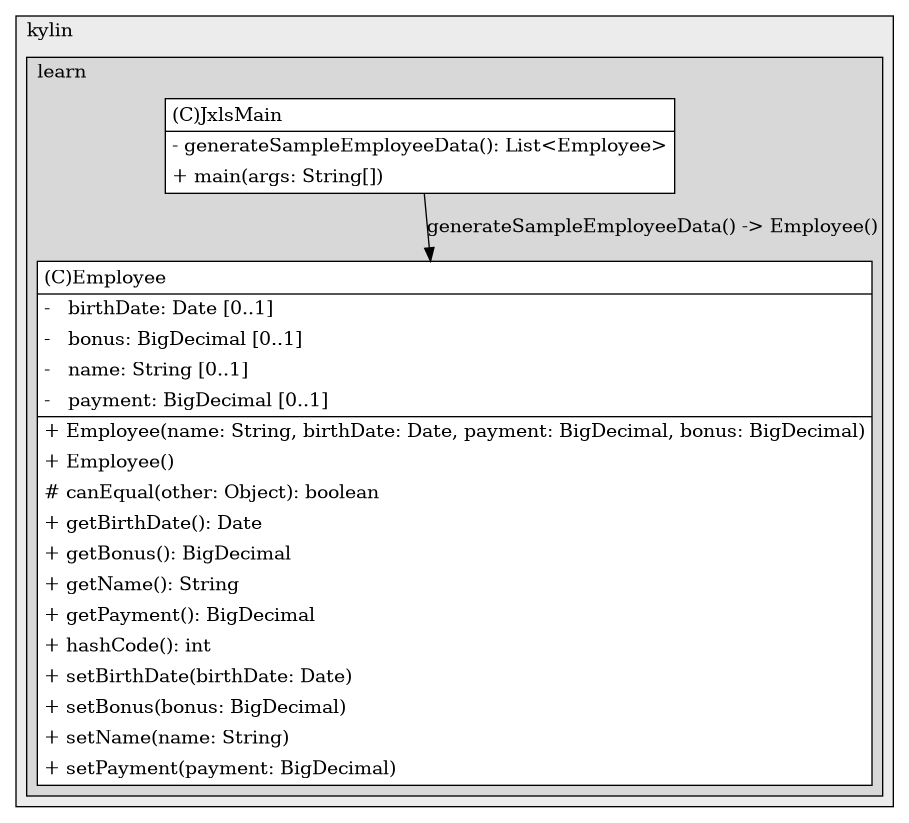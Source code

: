 @startuml

/' diagram meta data start
config=StructureConfiguration;
{
  "projectClassification": {
    "searchMode": "OpenProject", // OpenProject, AllProjects
    "includedProjects": "",
    "pathEndKeywords": "*.impl",
    "isClientPath": "",
    "isClientName": "",
    "isTestPath": "",
    "isTestName": "",
    "isMappingPath": "",
    "isMappingName": "",
    "isDataAccessPath": "",
    "isDataAccessName": "",
    "isDataStructurePath": "",
    "isDataStructureName": "",
    "isInterfaceStructuresPath": "",
    "isInterfaceStructuresName": "",
    "isEntryPointPath": "",
    "isEntryPointName": "",
    "treatFinalFieldsAsMandatory": false
  },
  "graphRestriction": {
    "classPackageExcludeFilter": " com.kylin.learn.domain",
    "classPackageIncludeFilter": "",
    "classNameExcludeFilter": "",
    "classNameIncludeFilter": "",
    "methodNameExcludeFilter": "",
    "methodNameIncludeFilter": "",
    "removeByInheritance": "", // inheritance/annotation based filtering is done in a second step
    "removeByAnnotation": "",
    "removeByClassPackage": "", // cleanup the graph after inheritance/annotation based filtering is done
    "removeByClassName": "",
    "cutMappings": false,
    "cutEnum": true,
    "cutTests": false,
    "cutClient": false,
    "cutDataAccess": false,
    "cutInterfaceStructures": false,
    "cutDataStructures": false,
    "cutGetterAndSetter": false,
    "cutConstructors": false
  },
  "graphTraversal": {
    "forwardDepth": 3,
    "backwardDepth": 3,
    "classPackageExcludeFilter": "",
    "classPackageIncludeFilter": "",
    "classNameExcludeFilter": "",
    "classNameIncludeFilter": "",
    "methodNameExcludeFilter": "",
    "methodNameIncludeFilter": "",
    "hideMappings": false,
    "hideDataStructures": false,
    "hidePrivateMethods": true,
    "hideInterfaceCalls": true, // indirection: implementation -> interface (is hidden) -> implementation
    "onlyShowApplicationEntryPoints": false, // root node is included
    "useMethodCallsForStructureDiagram": "ForwardOnly" // ForwardOnly, BothDirections, No
  },
  "details": {
    "aggregation": "GroupByClass", // ByClass, GroupByClass, None
    "showClassGenericTypes": true,
    "showMethods": true,
    "showMethodParameterNames": true,
    "showMethodParameterTypes": true,
    "showMethodReturnType": true,
    "showPackageLevels": 2,
    "showDetailedClassStructure": true
  },
  "rootClass": "com.kylin.learn.jxls.JxlsMain",
  "extensionCallbackMethod": "" // qualified.class.name#methodName - signature: public static String method(String)
}
diagram meta data end '/



digraph g {
    rankdir="TB"
    splines=polyline
    

'nodes 
subgraph cluster_102528611 { 
   	label=kylin
	labeljust=l
	fillcolor="#ececec"
	style=filled
   
   subgraph cluster_367715591 { 
   	label=learn
	labeljust=l
	fillcolor="#d8d8d8"
	style=filled
   
   Employee1346356506[
	label=<<TABLE BORDER="1" CELLBORDER="0" CELLPADDING="4" CELLSPACING="0">
<TR><TD ALIGN="LEFT" >(C)Employee</TD></TR>
<HR/>
<TR><TD ALIGN="LEFT" >-   birthDate: Date [0..1]</TD></TR>
<TR><TD ALIGN="LEFT" >-   bonus: BigDecimal [0..1]</TD></TR>
<TR><TD ALIGN="LEFT" >-   name: String [0..1]</TD></TR>
<TR><TD ALIGN="LEFT" >-   payment: BigDecimal [0..1]</TD></TR>
<HR/>
<TR><TD ALIGN="LEFT" >+ Employee(name: String, birthDate: Date, payment: BigDecimal, bonus: BigDecimal)</TD></TR>
<TR><TD ALIGN="LEFT" >+ Employee()</TD></TR>
<TR><TD ALIGN="LEFT" ># canEqual(other: Object): boolean</TD></TR>
<TR><TD ALIGN="LEFT" >+ getBirthDate(): Date</TD></TR>
<TR><TD ALIGN="LEFT" >+ getBonus(): BigDecimal</TD></TR>
<TR><TD ALIGN="LEFT" >+ getName(): String</TD></TR>
<TR><TD ALIGN="LEFT" >+ getPayment(): BigDecimal</TD></TR>
<TR><TD ALIGN="LEFT" >+ hashCode(): int</TD></TR>
<TR><TD ALIGN="LEFT" >+ setBirthDate(birthDate: Date)</TD></TR>
<TR><TD ALIGN="LEFT" >+ setBonus(bonus: BigDecimal)</TD></TR>
<TR><TD ALIGN="LEFT" >+ setName(name: String)</TD></TR>
<TR><TD ALIGN="LEFT" >+ setPayment(payment: BigDecimal)</TD></TR>
</TABLE>>
	style=filled
	margin=0
	shape=plaintext
	fillcolor="#FFFFFF"
];

JxlsMain365266423[
	label=<<TABLE BORDER="1" CELLBORDER="0" CELLPADDING="4" CELLSPACING="0">
<TR><TD ALIGN="LEFT" >(C)JxlsMain</TD></TR>
<HR/>
<TR><TD ALIGN="LEFT" >- generateSampleEmployeeData(): List&lt;Employee&gt;</TD></TR>
<TR><TD ALIGN="LEFT" >+ main(args: String[])</TD></TR>
</TABLE>>
	style=filled
	margin=0
	shape=plaintext
	fillcolor="#FFFFFF"
];
} 
} 

'edges    
JxlsMain365266423 -> Employee1346356506[label="generateSampleEmployeeData() -> Employee()"];
    
}
@enduml